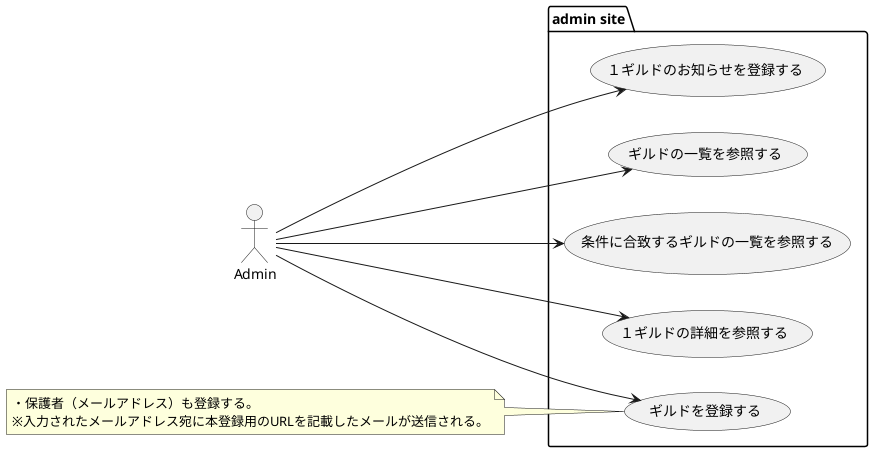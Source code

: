 @startuml

left to right direction

actor Admin as a

package "admin site" {
    usecase "ギルドを登録する" as createGuildByAdmin
    usecase "ギルドの一覧を参照する" as listGuildByAdmin
    usecase "条件に合致するギルドの一覧を参照する" as findGuildByAdmin
    usecase "１ギルドの詳細を参照する" as getGuildByAdmin
    usecase "１ギルドのお知らせを登録する" as createNoticeByAdmin
}

a --> createGuildByAdmin
a --> listGuildByAdmin
a --> findGuildByAdmin
a --> getGuildByAdmin
a --> createNoticeByAdmin

note left of createGuildByAdmin
・保護者（メールアドレス）も登録する。
※入力されたメールアドレス宛に本登録用のURLを記載したメールが送信される。
end note

@enduml
